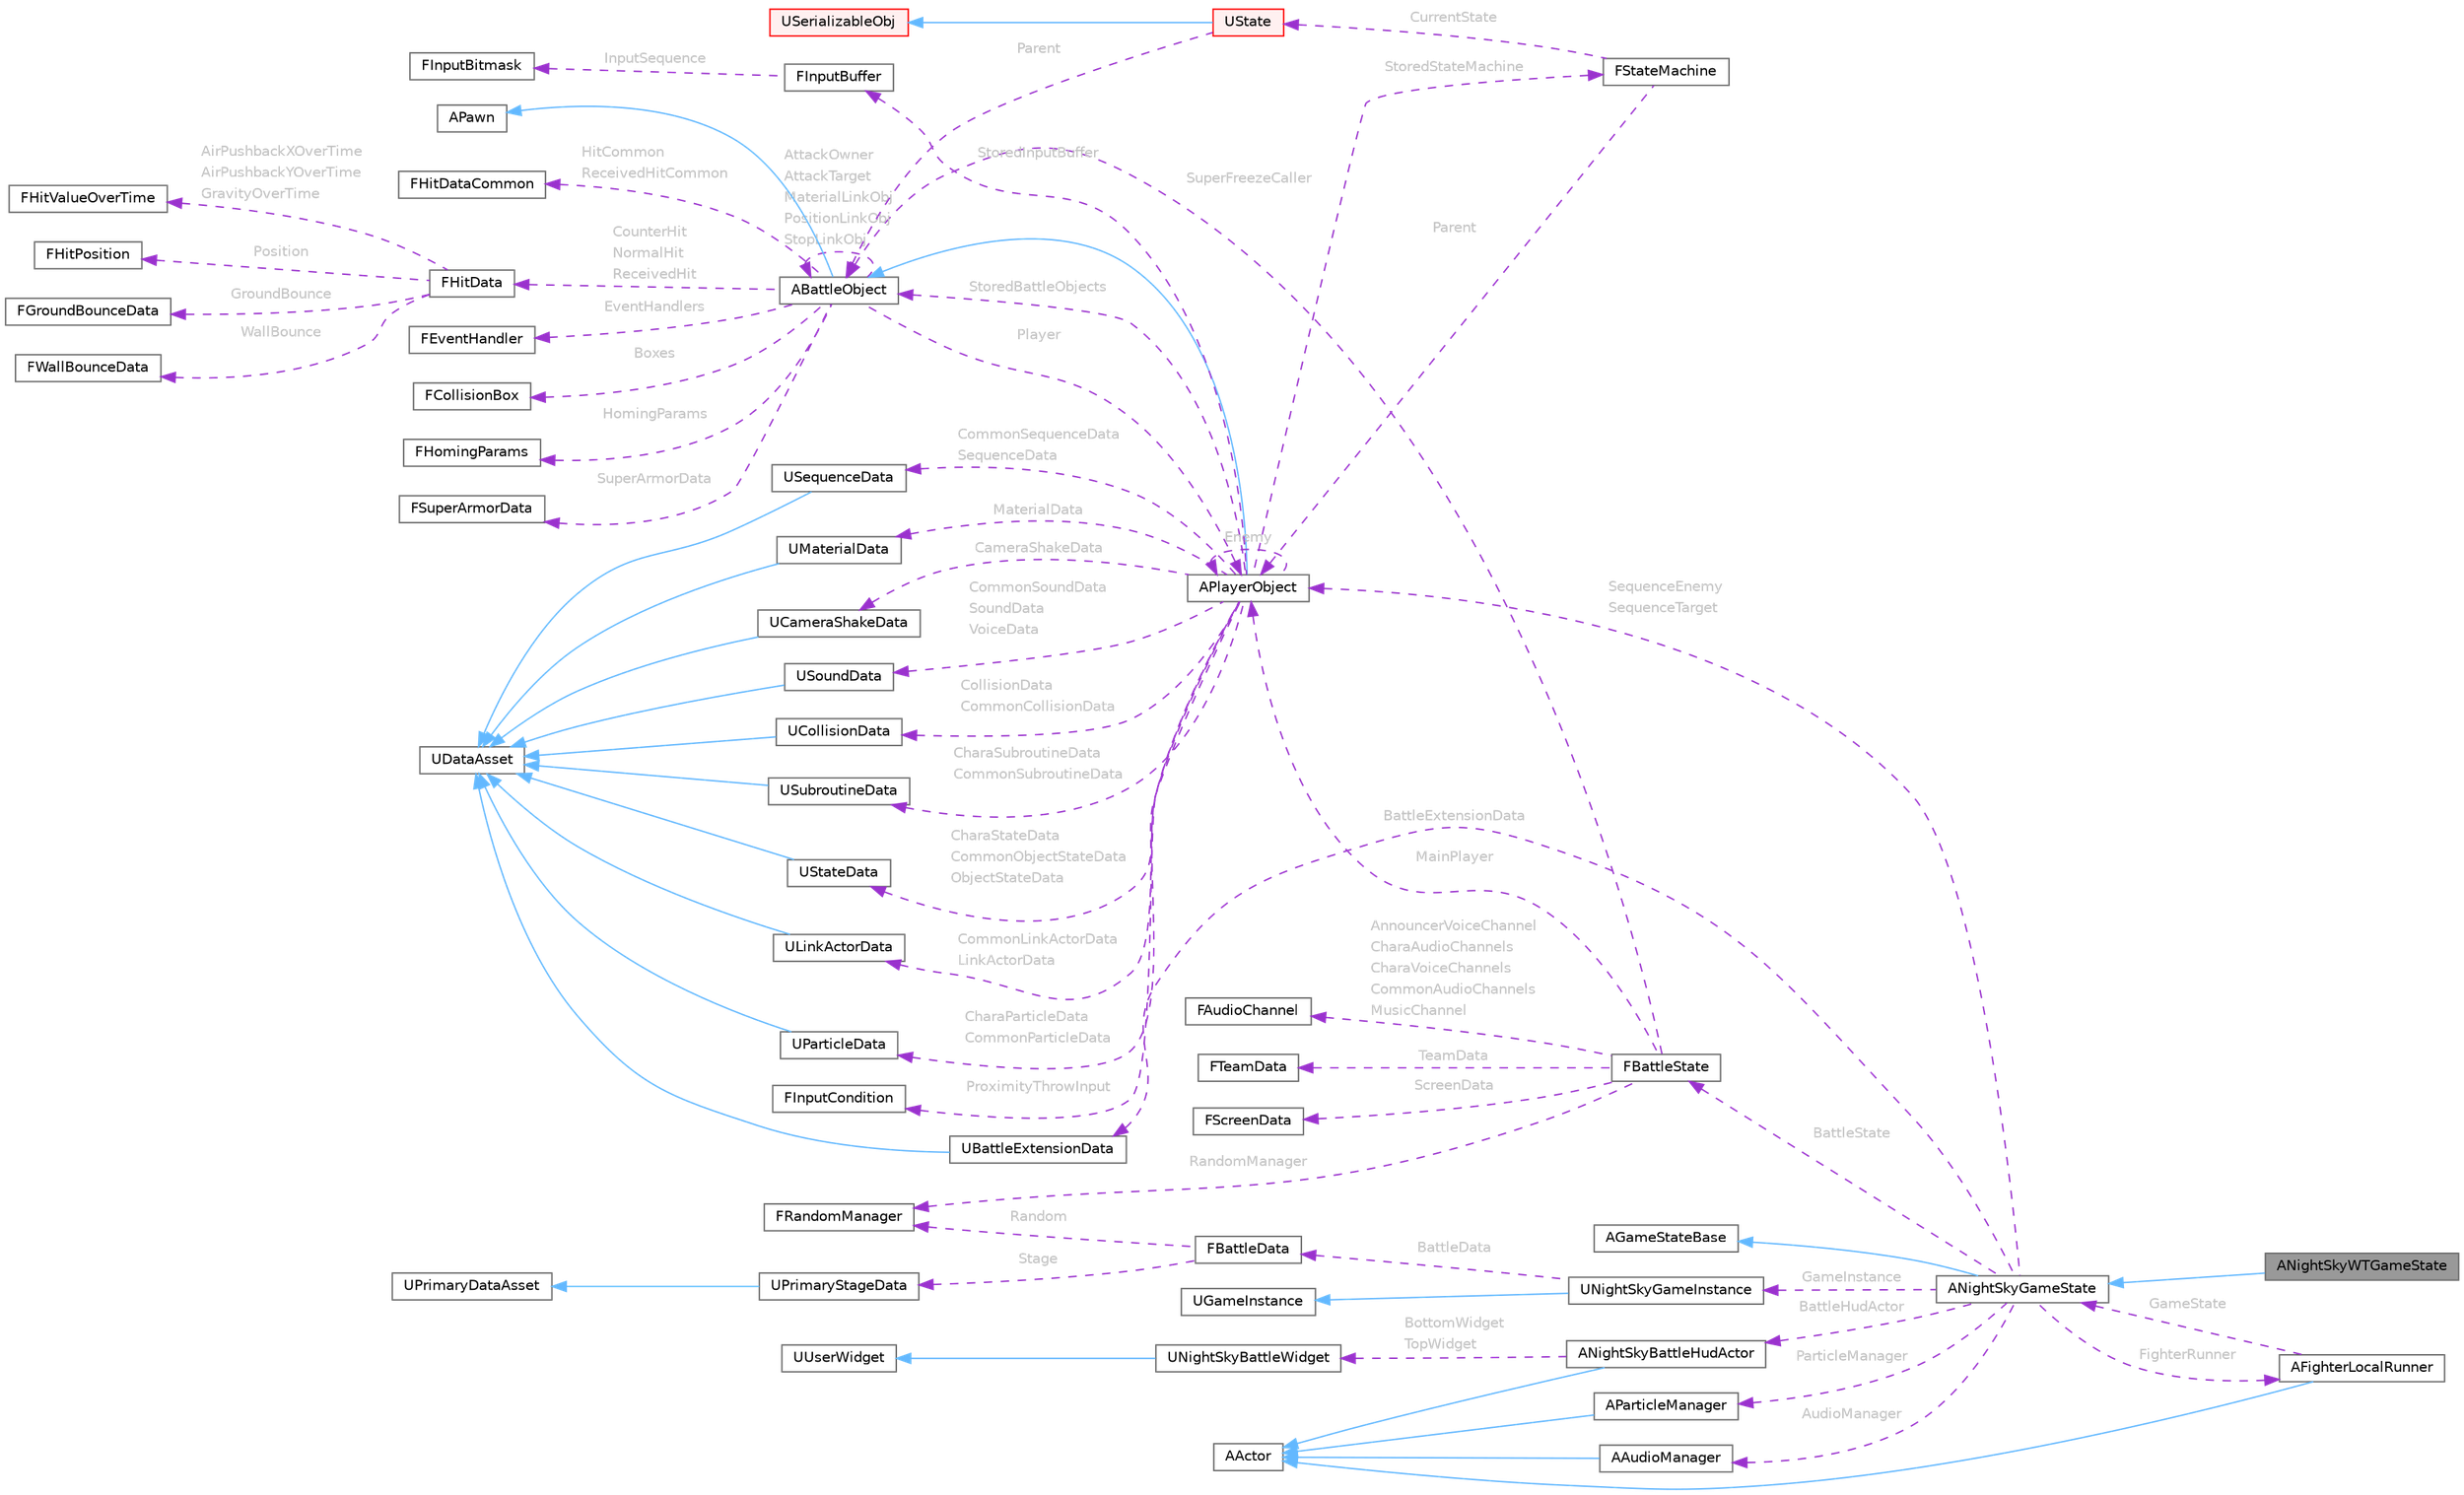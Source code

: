 digraph "ANightSkyWTGameState"
{
 // LATEX_PDF_SIZE
  bgcolor="transparent";
  edge [fontname=Helvetica,fontsize=10,labelfontname=Helvetica,labelfontsize=10];
  node [fontname=Helvetica,fontsize=10,shape=box,height=0.2,width=0.4];
  rankdir="LR";
  Node1 [id="Node000001",label="ANightSkyWTGameState",height=0.2,width=0.4,color="gray40", fillcolor="grey60", style="filled", fontcolor="black",tooltip=" "];
  Node2 -> Node1 [id="edge1_Node000001_Node000002",dir="back",color="steelblue1",style="solid",tooltip=" "];
  Node2 [id="Node000002",label="ANightSkyGameState",height=0.2,width=0.4,color="gray40", fillcolor="white", style="filled",URL="$class_a_night_sky_game_state.html",tooltip=" "];
  Node3 -> Node2 [id="edge2_Node000002_Node000003",dir="back",color="steelblue1",style="solid",tooltip=" "];
  Node3 [id="Node000003",label="AGameStateBase",height=0.2,width=0.4,color="gray40", fillcolor="white", style="filled",tooltip=" "];
  Node4 -> Node2 [id="edge3_Node000002_Node000004",dir="back",color="darkorchid3",style="dashed",tooltip=" ",label=<<TABLE CELLBORDER="0" BORDER="0"><TR><TD VALIGN="top" ALIGN="LEFT" CELLPADDING="1" CELLSPACING="0">BattleState</TD></TR>
</TABLE>> ,fontcolor="grey" ];
  Node4 [id="Node000004",label="FBattleState",height=0.2,width=0.4,color="gray40", fillcolor="white", style="filled",URL="$struct_f_battle_state.html",tooltip=" "];
  Node5 -> Node4 [id="edge4_Node000004_Node000005",dir="back",color="darkorchid3",style="dashed",tooltip=" ",label=<<TABLE CELLBORDER="0" BORDER="0"><TR><TD VALIGN="top" ALIGN="LEFT" CELLPADDING="1" CELLSPACING="0">ScreenData</TD></TR>
</TABLE>> ,fontcolor="grey" ];
  Node5 [id="Node000005",label="FScreenData",height=0.2,width=0.4,color="gray40", fillcolor="white", style="filled",URL="$struct_f_screen_data.html",tooltip=" "];
  Node6 -> Node4 [id="edge5_Node000004_Node000006",dir="back",color="darkorchid3",style="dashed",tooltip=" ",label=<<TABLE CELLBORDER="0" BORDER="0"><TR><TD VALIGN="top" ALIGN="LEFT" CELLPADDING="1" CELLSPACING="0">RandomManager</TD></TR>
</TABLE>> ,fontcolor="grey" ];
  Node6 [id="Node000006",label="FRandomManager",height=0.2,width=0.4,color="gray40", fillcolor="white", style="filled",URL="$struct_f_random_manager.html",tooltip=" "];
  Node7 -> Node4 [id="edge6_Node000004_Node000007",dir="back",color="darkorchid3",style="dashed",tooltip=" ",label=<<TABLE CELLBORDER="0" BORDER="0"><TR><TD VALIGN="top" ALIGN="LEFT" CELLPADDING="1" CELLSPACING="0">SuperFreezeCaller</TD></TR>
</TABLE>> ,fontcolor="grey" ];
  Node7 [id="Node000007",label="ABattleObject",height=0.2,width=0.4,color="gray40", fillcolor="white", style="filled",URL="$class_a_battle_object.html",tooltip=" "];
  Node8 -> Node7 [id="edge7_Node000007_Node000008",dir="back",color="steelblue1",style="solid",tooltip=" "];
  Node8 [id="Node000008",label="APawn",height=0.2,width=0.4,color="gray40", fillcolor="white", style="filled",tooltip=" "];
  Node9 -> Node7 [id="edge8_Node000007_Node000009",dir="back",color="darkorchid3",style="dashed",tooltip=" ",label=<<TABLE CELLBORDER="0" BORDER="0"><TR><TD VALIGN="top" ALIGN="LEFT" CELLPADDING="1" CELLSPACING="0">HitCommon</TD></TR>
<TR><TD VALIGN="top" ALIGN="LEFT" CELLPADDING="1" CELLSPACING="0">ReceivedHitCommon</TD></TR>
</TABLE>> ,fontcolor="grey" ];
  Node9 [id="Node000009",label="FHitDataCommon",height=0.2,width=0.4,color="gray40", fillcolor="white", style="filled",URL="$struct_f_hit_data_common.html",tooltip=" "];
  Node10 -> Node7 [id="edge9_Node000007_Node000010",dir="back",color="darkorchid3",style="dashed",tooltip=" ",label=<<TABLE CELLBORDER="0" BORDER="0"><TR><TD VALIGN="top" ALIGN="LEFT" CELLPADDING="1" CELLSPACING="0">CounterHit</TD></TR>
<TR><TD VALIGN="top" ALIGN="LEFT" CELLPADDING="1" CELLSPACING="0">NormalHit</TD></TR>
<TR><TD VALIGN="top" ALIGN="LEFT" CELLPADDING="1" CELLSPACING="0">ReceivedHit</TD></TR>
</TABLE>> ,fontcolor="grey" ];
  Node10 [id="Node000010",label="FHitData",height=0.2,width=0.4,color="gray40", fillcolor="white", style="filled",URL="$struct_f_hit_data.html",tooltip=" "];
  Node11 -> Node10 [id="edge10_Node000010_Node000011",dir="back",color="darkorchid3",style="dashed",tooltip=" ",label=<<TABLE CELLBORDER="0" BORDER="0"><TR><TD VALIGN="top" ALIGN="LEFT" CELLPADDING="1" CELLSPACING="0">AirPushbackXOverTime</TD></TR>
<TR><TD VALIGN="top" ALIGN="LEFT" CELLPADDING="1" CELLSPACING="0">AirPushbackYOverTime</TD></TR>
<TR><TD VALIGN="top" ALIGN="LEFT" CELLPADDING="1" CELLSPACING="0">GravityOverTime</TD></TR>
</TABLE>> ,fontcolor="grey" ];
  Node11 [id="Node000011",label="FHitValueOverTime",height=0.2,width=0.4,color="gray40", fillcolor="white", style="filled",URL="$struct_f_hit_value_over_time.html",tooltip=" "];
  Node12 -> Node10 [id="edge11_Node000010_Node000012",dir="back",color="darkorchid3",style="dashed",tooltip=" ",label=<<TABLE CELLBORDER="0" BORDER="0"><TR><TD VALIGN="top" ALIGN="LEFT" CELLPADDING="1" CELLSPACING="0">Position</TD></TR>
</TABLE>> ,fontcolor="grey" ];
  Node12 [id="Node000012",label="FHitPosition",height=0.2,width=0.4,color="gray40", fillcolor="white", style="filled",URL="$struct_f_hit_position.html",tooltip=" "];
  Node13 -> Node10 [id="edge12_Node000010_Node000013",dir="back",color="darkorchid3",style="dashed",tooltip=" ",label=<<TABLE CELLBORDER="0" BORDER="0"><TR><TD VALIGN="top" ALIGN="LEFT" CELLPADDING="1" CELLSPACING="0">GroundBounce</TD></TR>
</TABLE>> ,fontcolor="grey" ];
  Node13 [id="Node000013",label="FGroundBounceData",height=0.2,width=0.4,color="gray40", fillcolor="white", style="filled",URL="$struct_f_ground_bounce_data.html",tooltip=" "];
  Node14 -> Node10 [id="edge13_Node000010_Node000014",dir="back",color="darkorchid3",style="dashed",tooltip=" ",label=<<TABLE CELLBORDER="0" BORDER="0"><TR><TD VALIGN="top" ALIGN="LEFT" CELLPADDING="1" CELLSPACING="0">WallBounce</TD></TR>
</TABLE>> ,fontcolor="grey" ];
  Node14 [id="Node000014",label="FWallBounceData",height=0.2,width=0.4,color="gray40", fillcolor="white", style="filled",URL="$struct_f_wall_bounce_data.html",tooltip=" "];
  Node15 -> Node7 [id="edge14_Node000007_Node000015",dir="back",color="darkorchid3",style="dashed",tooltip=" ",label=<<TABLE CELLBORDER="0" BORDER="0"><TR><TD VALIGN="top" ALIGN="LEFT" CELLPADDING="1" CELLSPACING="0">EventHandlers</TD></TR>
</TABLE>> ,fontcolor="grey" ];
  Node15 [id="Node000015",label="FEventHandler",height=0.2,width=0.4,color="gray40", fillcolor="white", style="filled",URL="$struct_f_event_handler.html",tooltip=" "];
  Node16 -> Node7 [id="edge15_Node000007_Node000016",dir="back",color="darkorchid3",style="dashed",tooltip=" ",label=<<TABLE CELLBORDER="0" BORDER="0"><TR><TD VALIGN="top" ALIGN="LEFT" CELLPADDING="1" CELLSPACING="0">Boxes</TD></TR>
</TABLE>> ,fontcolor="grey" ];
  Node16 [id="Node000016",label="FCollisionBox",height=0.2,width=0.4,color="gray40", fillcolor="white", style="filled",URL="$struct_f_collision_box.html",tooltip="A collision box."];
  Node17 -> Node7 [id="edge16_Node000007_Node000017",dir="back",color="darkorchid3",style="dashed",tooltip=" ",label=<<TABLE CELLBORDER="0" BORDER="0"><TR><TD VALIGN="top" ALIGN="LEFT" CELLPADDING="1" CELLSPACING="0">HomingParams</TD></TR>
</TABLE>> ,fontcolor="grey" ];
  Node17 [id="Node000017",label="FHomingParams",height=0.2,width=0.4,color="gray40", fillcolor="white", style="filled",URL="$struct_f_homing_params.html",tooltip=" "];
  Node18 -> Node7 [id="edge17_Node000007_Node000018",dir="back",color="darkorchid3",style="dashed",tooltip=" ",label=<<TABLE CELLBORDER="0" BORDER="0"><TR><TD VALIGN="top" ALIGN="LEFT" CELLPADDING="1" CELLSPACING="0">SuperArmorData</TD></TR>
</TABLE>> ,fontcolor="grey" ];
  Node18 [id="Node000018",label="FSuperArmorData",height=0.2,width=0.4,color="gray40", fillcolor="white", style="filled",URL="$struct_f_super_armor_data.html",tooltip=" "];
  Node19 -> Node7 [id="edge18_Node000007_Node000019",dir="back",color="darkorchid3",style="dashed",tooltip=" ",label=<<TABLE CELLBORDER="0" BORDER="0"><TR><TD VALIGN="top" ALIGN="LEFT" CELLPADDING="1" CELLSPACING="0">Player</TD></TR>
</TABLE>> ,fontcolor="grey" ];
  Node19 [id="Node000019",label="APlayerObject",height=0.2,width=0.4,color="gray40", fillcolor="white", style="filled",URL="$class_a_player_object.html",tooltip=" "];
  Node7 -> Node19 [id="edge19_Node000019_Node000007",dir="back",color="steelblue1",style="solid",tooltip=" "];
  Node20 -> Node19 [id="edge20_Node000019_Node000020",dir="back",color="darkorchid3",style="dashed",tooltip=" ",label=<<TABLE CELLBORDER="0" BORDER="0"><TR><TD VALIGN="top" ALIGN="LEFT" CELLPADDING="1" CELLSPACING="0">ProximityThrowInput</TD></TR>
</TABLE>> ,fontcolor="grey" ];
  Node20 [id="Node000020",label="FInputCondition",height=0.2,width=0.4,color="gray40", fillcolor="white", style="filled",URL="$struct_f_input_condition.html",tooltip=" "];
  Node21 -> Node19 [id="edge21_Node000019_Node000021",dir="back",color="darkorchid3",style="dashed",tooltip=" ",label=<<TABLE CELLBORDER="0" BORDER="0"><TR><TD VALIGN="top" ALIGN="LEFT" CELLPADDING="1" CELLSPACING="0">StoredStateMachine</TD></TR>
</TABLE>> ,fontcolor="grey" ];
  Node21 [id="Node000021",label="FStateMachine",height=0.2,width=0.4,color="gray40", fillcolor="white", style="filled",URL="$struct_f_state_machine.html",tooltip="The player object's state machine."];
  Node22 -> Node21 [id="edge22_Node000021_Node000022",dir="back",color="darkorchid3",style="dashed",tooltip=" ",label=<<TABLE CELLBORDER="0" BORDER="0"><TR><TD VALIGN="top" ALIGN="LEFT" CELLPADDING="1" CELLSPACING="0">CurrentState</TD></TR>
</TABLE>> ,fontcolor="grey" ];
  Node22 [id="Node000022",label="UState",height=0.2,width=0.4,color="red", fillcolor="#FFF0F0", style="filled",URL="$class_u_state.html",tooltip="A character state that determines behavior."];
  Node23 -> Node22 [id="edge23_Node000022_Node000023",dir="back",color="steelblue1",style="solid",tooltip=" "];
  Node23 [id="Node000023",label="USerializableObj",height=0.2,width=0.4,color="red", fillcolor="#FFF0F0", style="filled",URL="$class_u_serializable_obj.html",tooltip=" "];
  Node7 -> Node22 [id="edge24_Node000022_Node000007",dir="back",color="darkorchid3",style="dashed",tooltip=" ",label=<<TABLE CELLBORDER="0" BORDER="0"><TR><TD VALIGN="top" ALIGN="LEFT" CELLPADDING="1" CELLSPACING="0">Parent</TD></TR>
</TABLE>> ,fontcolor="grey" ];
  Node19 -> Node21 [id="edge25_Node000021_Node000019",dir="back",color="darkorchid3",style="dashed",tooltip=" ",label=<<TABLE CELLBORDER="0" BORDER="0"><TR><TD VALIGN="top" ALIGN="LEFT" CELLPADDING="1" CELLSPACING="0">Parent</TD></TR>
</TABLE>> ,fontcolor="grey" ];
  Node26 -> Node19 [id="edge26_Node000019_Node000026",dir="back",color="darkorchid3",style="dashed",tooltip=" ",label=<<TABLE CELLBORDER="0" BORDER="0"><TR><TD VALIGN="top" ALIGN="LEFT" CELLPADDING="1" CELLSPACING="0">StoredInputBuffer</TD></TR>
</TABLE>> ,fontcolor="grey" ];
  Node26 [id="Node000026",label="FInputBuffer",height=0.2,width=0.4,color="gray40", fillcolor="white", style="filled",URL="$struct_f_input_buffer.html",tooltip="The input buffer for a player object."];
  Node27 -> Node26 [id="edge27_Node000026_Node000027",dir="back",color="darkorchid3",style="dashed",tooltip=" ",label=<<TABLE CELLBORDER="0" BORDER="0"><TR><TD VALIGN="top" ALIGN="LEFT" CELLPADDING="1" CELLSPACING="0">InputSequence</TD></TR>
</TABLE>> ,fontcolor="grey" ];
  Node27 [id="Node000027",label="FInputBitmask",height=0.2,width=0.4,color="gray40", fillcolor="white", style="filled",URL="$struct_f_input_bitmask.html",tooltip=" "];
  Node19 -> Node19 [id="edge28_Node000019_Node000019",dir="back",color="darkorchid3",style="dashed",tooltip=" ",label=<<TABLE CELLBORDER="0" BORDER="0"><TR><TD VALIGN="top" ALIGN="LEFT" CELLPADDING="1" CELLSPACING="0">Enemy</TD></TR>
</TABLE>> ,fontcolor="grey" ];
  Node7 -> Node19 [id="edge29_Node000019_Node000007",dir="back",color="darkorchid3",style="dashed",tooltip=" ",label=<<TABLE CELLBORDER="0" BORDER="0"><TR><TD VALIGN="top" ALIGN="LEFT" CELLPADDING="1" CELLSPACING="0">StoredBattleObjects</TD></TR>
</TABLE>> ,fontcolor="grey" ];
  Node28 -> Node19 [id="edge30_Node000019_Node000028",dir="back",color="darkorchid3",style="dashed",tooltip=" ",label=<<TABLE CELLBORDER="0" BORDER="0"><TR><TD VALIGN="top" ALIGN="LEFT" CELLPADDING="1" CELLSPACING="0">CollisionData</TD></TR>
<TR><TD VALIGN="top" ALIGN="LEFT" CELLPADDING="1" CELLSPACING="0">CommonCollisionData</TD></TR>
</TABLE>> ,fontcolor="grey" ];
  Node28 [id="Node000028",label="UCollisionData",height=0.2,width=0.4,color="gray40", fillcolor="white", style="filled",URL="$class_u_collision_data.html",tooltip=" "];
  Node29 -> Node28 [id="edge31_Node000028_Node000029",dir="back",color="steelblue1",style="solid",tooltip=" "];
  Node29 [id="Node000029",label="UDataAsset",height=0.2,width=0.4,color="gray40", fillcolor="white", style="filled",tooltip=" "];
  Node30 -> Node19 [id="edge32_Node000019_Node000030",dir="back",color="darkorchid3",style="dashed",tooltip=" ",label=<<TABLE CELLBORDER="0" BORDER="0"><TR><TD VALIGN="top" ALIGN="LEFT" CELLPADDING="1" CELLSPACING="0">CharaSubroutineData</TD></TR>
<TR><TD VALIGN="top" ALIGN="LEFT" CELLPADDING="1" CELLSPACING="0">CommonSubroutineData</TD></TR>
</TABLE>> ,fontcolor="grey" ];
  Node30 [id="Node000030",label="USubroutineData",height=0.2,width=0.4,color="gray40", fillcolor="white", style="filled",URL="$class_u_subroutine_data.html",tooltip=" "];
  Node29 -> Node30 [id="edge33_Node000030_Node000029",dir="back",color="steelblue1",style="solid",tooltip=" "];
  Node31 -> Node19 [id="edge34_Node000019_Node000031",dir="back",color="darkorchid3",style="dashed",tooltip=" ",label=<<TABLE CELLBORDER="0" BORDER="0"><TR><TD VALIGN="top" ALIGN="LEFT" CELLPADDING="1" CELLSPACING="0">CharaStateData</TD></TR>
<TR><TD VALIGN="top" ALIGN="LEFT" CELLPADDING="1" CELLSPACING="0">CommonObjectStateData</TD></TR>
<TR><TD VALIGN="top" ALIGN="LEFT" CELLPADDING="1" CELLSPACING="0">ObjectStateData</TD></TR>
</TABLE>> ,fontcolor="grey" ];
  Node31 [id="Node000031",label="UStateData",height=0.2,width=0.4,color="gray40", fillcolor="white", style="filled",URL="$class_u_state_data.html",tooltip=" "];
  Node29 -> Node31 [id="edge35_Node000031_Node000029",dir="back",color="steelblue1",style="solid",tooltip=" "];
  Node32 -> Node19 [id="edge36_Node000019_Node000032",dir="back",color="darkorchid3",style="dashed",tooltip=" ",label=<<TABLE CELLBORDER="0" BORDER="0"><TR><TD VALIGN="top" ALIGN="LEFT" CELLPADDING="1" CELLSPACING="0">MaterialData</TD></TR>
</TABLE>> ,fontcolor="grey" ];
  Node32 [id="Node000032",label="UMaterialData",height=0.2,width=0.4,color="gray40", fillcolor="white", style="filled",URL="$class_u_material_data.html",tooltip=" "];
  Node29 -> Node32 [id="edge37_Node000032_Node000029",dir="back",color="steelblue1",style="solid",tooltip=" "];
  Node33 -> Node19 [id="edge38_Node000019_Node000033",dir="back",color="darkorchid3",style="dashed",tooltip=" ",label=<<TABLE CELLBORDER="0" BORDER="0"><TR><TD VALIGN="top" ALIGN="LEFT" CELLPADDING="1" CELLSPACING="0">CommonLinkActorData</TD></TR>
<TR><TD VALIGN="top" ALIGN="LEFT" CELLPADDING="1" CELLSPACING="0">LinkActorData</TD></TR>
</TABLE>> ,fontcolor="grey" ];
  Node33 [id="Node000033",label="ULinkActorData",height=0.2,width=0.4,color="gray40", fillcolor="white", style="filled",URL="$class_u_link_actor_data.html",tooltip=" "];
  Node29 -> Node33 [id="edge39_Node000033_Node000029",dir="back",color="steelblue1",style="solid",tooltip=" "];
  Node34 -> Node19 [id="edge40_Node000019_Node000034",dir="back",color="darkorchid3",style="dashed",tooltip=" ",label=<<TABLE CELLBORDER="0" BORDER="0"><TR><TD VALIGN="top" ALIGN="LEFT" CELLPADDING="1" CELLSPACING="0">CharaParticleData</TD></TR>
<TR><TD VALIGN="top" ALIGN="LEFT" CELLPADDING="1" CELLSPACING="0">CommonParticleData</TD></TR>
</TABLE>> ,fontcolor="grey" ];
  Node34 [id="Node000034",label="UParticleData",height=0.2,width=0.4,color="gray40", fillcolor="white", style="filled",URL="$class_u_particle_data.html",tooltip=" "];
  Node29 -> Node34 [id="edge41_Node000034_Node000029",dir="back",color="steelblue1",style="solid",tooltip=" "];
  Node35 -> Node19 [id="edge42_Node000019_Node000035",dir="back",color="darkorchid3",style="dashed",tooltip=" ",label=<<TABLE CELLBORDER="0" BORDER="0"><TR><TD VALIGN="top" ALIGN="LEFT" CELLPADDING="1" CELLSPACING="0">CommonSequenceData</TD></TR>
<TR><TD VALIGN="top" ALIGN="LEFT" CELLPADDING="1" CELLSPACING="0">SequenceData</TD></TR>
</TABLE>> ,fontcolor="grey" ];
  Node35 [id="Node000035",label="USequenceData",height=0.2,width=0.4,color="gray40", fillcolor="white", style="filled",URL="$class_u_sequence_data.html",tooltip=" "];
  Node29 -> Node35 [id="edge43_Node000035_Node000029",dir="back",color="steelblue1",style="solid",tooltip=" "];
  Node36 -> Node19 [id="edge44_Node000019_Node000036",dir="back",color="darkorchid3",style="dashed",tooltip=" ",label=<<TABLE CELLBORDER="0" BORDER="0"><TR><TD VALIGN="top" ALIGN="LEFT" CELLPADDING="1" CELLSPACING="0">CameraShakeData</TD></TR>
</TABLE>> ,fontcolor="grey" ];
  Node36 [id="Node000036",label="UCameraShakeData",height=0.2,width=0.4,color="gray40", fillcolor="white", style="filled",URL="$class_u_camera_shake_data.html",tooltip=" "];
  Node29 -> Node36 [id="edge45_Node000036_Node000029",dir="back",color="steelblue1",style="solid",tooltip=" "];
  Node37 -> Node19 [id="edge46_Node000019_Node000037",dir="back",color="darkorchid3",style="dashed",tooltip=" ",label=<<TABLE CELLBORDER="0" BORDER="0"><TR><TD VALIGN="top" ALIGN="LEFT" CELLPADDING="1" CELLSPACING="0">CommonSoundData</TD></TR>
<TR><TD VALIGN="top" ALIGN="LEFT" CELLPADDING="1" CELLSPACING="0">SoundData</TD></TR>
<TR><TD VALIGN="top" ALIGN="LEFT" CELLPADDING="1" CELLSPACING="0">VoiceData</TD></TR>
</TABLE>> ,fontcolor="grey" ];
  Node37 [id="Node000037",label="USoundData",height=0.2,width=0.4,color="gray40", fillcolor="white", style="filled",URL="$class_u_sound_data.html",tooltip=" "];
  Node29 -> Node37 [id="edge47_Node000037_Node000029",dir="back",color="steelblue1",style="solid",tooltip=" "];
  Node7 -> Node7 [id="edge48_Node000007_Node000007",dir="back",color="darkorchid3",style="dashed",tooltip=" ",label=<<TABLE CELLBORDER="0" BORDER="0"><TR><TD VALIGN="top" ALIGN="LEFT" CELLPADDING="1" CELLSPACING="0">AttackOwner</TD></TR>
<TR><TD VALIGN="top" ALIGN="LEFT" CELLPADDING="1" CELLSPACING="0">AttackTarget</TD></TR>
<TR><TD VALIGN="top" ALIGN="LEFT" CELLPADDING="1" CELLSPACING="0">MaterialLinkObj</TD></TR>
<TR><TD VALIGN="top" ALIGN="LEFT" CELLPADDING="1" CELLSPACING="0">PositionLinkObj</TD></TR>
<TR><TD VALIGN="top" ALIGN="LEFT" CELLPADDING="1" CELLSPACING="0">StopLinkObj</TD></TR>
</TABLE>> ,fontcolor="grey" ];
  Node19 -> Node4 [id="edge49_Node000004_Node000019",dir="back",color="darkorchid3",style="dashed",tooltip=" ",label=<<TABLE CELLBORDER="0" BORDER="0"><TR><TD VALIGN="top" ALIGN="LEFT" CELLPADDING="1" CELLSPACING="0">MainPlayer</TD></TR>
</TABLE>> ,fontcolor="grey" ];
  Node38 -> Node4 [id="edge50_Node000004_Node000038",dir="back",color="darkorchid3",style="dashed",tooltip=" ",label=<<TABLE CELLBORDER="0" BORDER="0"><TR><TD VALIGN="top" ALIGN="LEFT" CELLPADDING="1" CELLSPACING="0">AnnouncerVoiceChannel</TD></TR>
<TR><TD VALIGN="top" ALIGN="LEFT" CELLPADDING="1" CELLSPACING="0">CharaAudioChannels</TD></TR>
<TR><TD VALIGN="top" ALIGN="LEFT" CELLPADDING="1" CELLSPACING="0">CharaVoiceChannels</TD></TR>
<TR><TD VALIGN="top" ALIGN="LEFT" CELLPADDING="1" CELLSPACING="0">CommonAudioChannels</TD></TR>
<TR><TD VALIGN="top" ALIGN="LEFT" CELLPADDING="1" CELLSPACING="0">MusicChannel</TD></TR>
</TABLE>> ,fontcolor="grey" ];
  Node38 [id="Node000038",label="FAudioChannel",height=0.2,width=0.4,color="gray40", fillcolor="white", style="filled",URL="$struct_f_audio_channel.html",tooltip=" "];
  Node39 -> Node4 [id="edge51_Node000004_Node000039",dir="back",color="darkorchid3",style="dashed",tooltip=" ",label=<<TABLE CELLBORDER="0" BORDER="0"><TR><TD VALIGN="top" ALIGN="LEFT" CELLPADDING="1" CELLSPACING="0">TeamData</TD></TR>
</TABLE>> ,fontcolor="grey" ];
  Node39 [id="Node000039",label="FTeamData",height=0.2,width=0.4,color="gray40", fillcolor="white", style="filled",URL="$struct_f_team_data.html",tooltip=" "];
  Node40 -> Node2 [id="edge52_Node000002_Node000040",dir="back",color="darkorchid3",style="dashed",tooltip=" ",label=<<TABLE CELLBORDER="0" BORDER="0"><TR><TD VALIGN="top" ALIGN="LEFT" CELLPADDING="1" CELLSPACING="0">BattleExtensionData</TD></TR>
</TABLE>> ,fontcolor="grey" ];
  Node40 [id="Node000040",label="UBattleExtensionData",height=0.2,width=0.4,color="gray40", fillcolor="white", style="filled",URL="$class_u_battle_extension_data.html",tooltip=" "];
  Node29 -> Node40 [id="edge53_Node000040_Node000029",dir="back",color="steelblue1",style="solid",tooltip=" "];
  Node41 -> Node2 [id="edge54_Node000002_Node000041",dir="back",color="darkorchid3",style="dashed",tooltip=" ",label=<<TABLE CELLBORDER="0" BORDER="0"><TR><TD VALIGN="top" ALIGN="LEFT" CELLPADDING="1" CELLSPACING="0">GameInstance</TD></TR>
</TABLE>> ,fontcolor="grey" ];
  Node41 [id="Node000041",label="UNightSkyGameInstance",height=0.2,width=0.4,color="gray40", fillcolor="white", style="filled",URL="$class_u_night_sky_game_instance.html",tooltip=" "];
  Node42 -> Node41 [id="edge55_Node000041_Node000042",dir="back",color="steelblue1",style="solid",tooltip=" "];
  Node42 [id="Node000042",label="UGameInstance",height=0.2,width=0.4,color="gray40", fillcolor="white", style="filled",tooltip=" "];
  Node43 -> Node41 [id="edge56_Node000041_Node000043",dir="back",color="darkorchid3",style="dashed",tooltip=" ",label=<<TABLE CELLBORDER="0" BORDER="0"><TR><TD VALIGN="top" ALIGN="LEFT" CELLPADDING="1" CELLSPACING="0">BattleData</TD></TR>
</TABLE>> ,fontcolor="grey" ];
  Node43 [id="Node000043",label="FBattleData",height=0.2,width=0.4,color="gray40", fillcolor="white", style="filled",URL="$struct_f_battle_data.html",tooltip=" "];
  Node6 -> Node43 [id="edge57_Node000043_Node000006",dir="back",color="darkorchid3",style="dashed",tooltip=" ",label=<<TABLE CELLBORDER="0" BORDER="0"><TR><TD VALIGN="top" ALIGN="LEFT" CELLPADDING="1" CELLSPACING="0">Random</TD></TR>
</TABLE>> ,fontcolor="grey" ];
  Node44 -> Node43 [id="edge58_Node000043_Node000044",dir="back",color="darkorchid3",style="dashed",tooltip=" ",label=<<TABLE CELLBORDER="0" BORDER="0"><TR><TD VALIGN="top" ALIGN="LEFT" CELLPADDING="1" CELLSPACING="0">Stage</TD></TR>
</TABLE>> ,fontcolor="grey" ];
  Node44 [id="Node000044",label="UPrimaryStageData",height=0.2,width=0.4,color="gray40", fillcolor="white", style="filled",URL="$class_u_primary_stage_data.html",tooltip=" "];
  Node45 -> Node44 [id="edge59_Node000044_Node000045",dir="back",color="steelblue1",style="solid",tooltip=" "];
  Node45 [id="Node000045",label="UPrimaryDataAsset",height=0.2,width=0.4,color="gray40", fillcolor="white", style="filled",tooltip=" "];
  Node46 -> Node2 [id="edge60_Node000002_Node000046",dir="back",color="darkorchid3",style="dashed",tooltip=" ",label=<<TABLE CELLBORDER="0" BORDER="0"><TR><TD VALIGN="top" ALIGN="LEFT" CELLPADDING="1" CELLSPACING="0">ParticleManager</TD></TR>
</TABLE>> ,fontcolor="grey" ];
  Node46 [id="Node000046",label="AParticleManager",height=0.2,width=0.4,color="gray40", fillcolor="white", style="filled",URL="$class_a_particle_manager.html",tooltip=" "];
  Node47 -> Node46 [id="edge61_Node000046_Node000047",dir="back",color="steelblue1",style="solid",tooltip=" "];
  Node47 [id="Node000047",label="AActor",height=0.2,width=0.4,color="gray40", fillcolor="white", style="filled",tooltip=" "];
  Node48 -> Node2 [id="edge62_Node000002_Node000048",dir="back",color="darkorchid3",style="dashed",tooltip=" ",label=<<TABLE CELLBORDER="0" BORDER="0"><TR><TD VALIGN="top" ALIGN="LEFT" CELLPADDING="1" CELLSPACING="0">AudioManager</TD></TR>
</TABLE>> ,fontcolor="grey" ];
  Node48 [id="Node000048",label="AAudioManager",height=0.2,width=0.4,color="gray40", fillcolor="white", style="filled",URL="$class_a_audio_manager.html",tooltip=" "];
  Node47 -> Node48 [id="edge63_Node000048_Node000047",dir="back",color="steelblue1",style="solid",tooltip=" "];
  Node19 -> Node2 [id="edge64_Node000002_Node000019",dir="back",color="darkorchid3",style="dashed",tooltip=" ",label=<<TABLE CELLBORDER="0" BORDER="0"><TR><TD VALIGN="top" ALIGN="LEFT" CELLPADDING="1" CELLSPACING="0">SequenceEnemy</TD></TR>
<TR><TD VALIGN="top" ALIGN="LEFT" CELLPADDING="1" CELLSPACING="0">SequenceTarget</TD></TR>
</TABLE>> ,fontcolor="grey" ];
  Node49 -> Node2 [id="edge65_Node000002_Node000049",dir="back",color="darkorchid3",style="dashed",tooltip=" ",label=<<TABLE CELLBORDER="0" BORDER="0"><TR><TD VALIGN="top" ALIGN="LEFT" CELLPADDING="1" CELLSPACING="0">FighterRunner</TD></TR>
</TABLE>> ,fontcolor="grey" ];
  Node49 [id="Node000049",label="AFighterLocalRunner",height=0.2,width=0.4,color="gray40", fillcolor="white", style="filled",URL="$class_a_fighter_local_runner.html",tooltip=" "];
  Node47 -> Node49 [id="edge66_Node000049_Node000047",dir="back",color="steelblue1",style="solid",tooltip=" "];
  Node2 -> Node49 [id="edge67_Node000049_Node000002",dir="back",color="darkorchid3",style="dashed",tooltip=" ",label=<<TABLE CELLBORDER="0" BORDER="0"><TR><TD VALIGN="top" ALIGN="LEFT" CELLPADDING="1" CELLSPACING="0">GameState</TD></TR>
</TABLE>> ,fontcolor="grey" ];
  Node50 -> Node2 [id="edge68_Node000002_Node000050",dir="back",color="darkorchid3",style="dashed",tooltip=" ",label=<<TABLE CELLBORDER="0" BORDER="0"><TR><TD VALIGN="top" ALIGN="LEFT" CELLPADDING="1" CELLSPACING="0">BattleHudActor</TD></TR>
</TABLE>> ,fontcolor="grey" ];
  Node50 [id="Node000050",label="ANightSkyBattleHudActor",height=0.2,width=0.4,color="gray40", fillcolor="white", style="filled",URL="$class_a_night_sky_battle_hud_actor.html",tooltip=" "];
  Node47 -> Node50 [id="edge69_Node000050_Node000047",dir="back",color="steelblue1",style="solid",tooltip=" "];
  Node51 -> Node50 [id="edge70_Node000050_Node000051",dir="back",color="darkorchid3",style="dashed",tooltip=" ",label=<<TABLE CELLBORDER="0" BORDER="0"><TR><TD VALIGN="top" ALIGN="LEFT" CELLPADDING="1" CELLSPACING="0">BottomWidget</TD></TR>
<TR><TD VALIGN="top" ALIGN="LEFT" CELLPADDING="1" CELLSPACING="0">TopWidget</TD></TR>
</TABLE>> ,fontcolor="grey" ];
  Node51 [id="Node000051",label="UNightSkyBattleWidget",height=0.2,width=0.4,color="gray40", fillcolor="white", style="filled",URL="$class_u_night_sky_battle_widget.html",tooltip=" "];
  Node52 -> Node51 [id="edge71_Node000051_Node000052",dir="back",color="steelblue1",style="solid",tooltip=" "];
  Node52 [id="Node000052",label="UUserWidget",height=0.2,width=0.4,color="gray40", fillcolor="white", style="filled",tooltip=" "];
}
